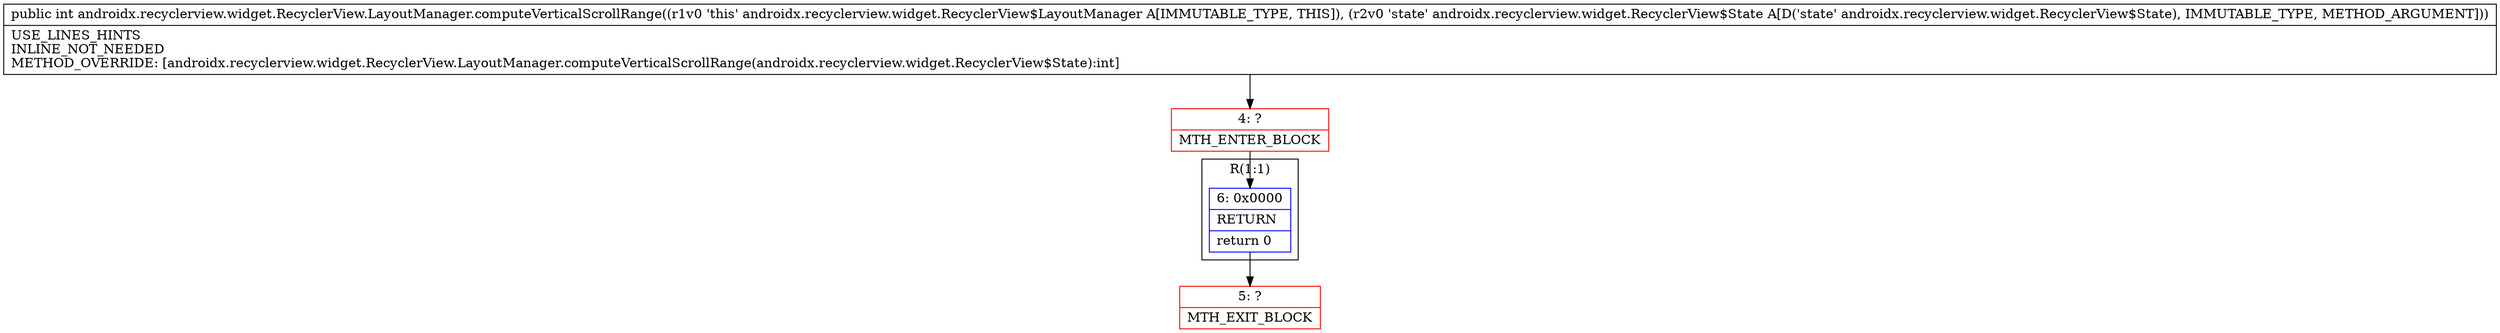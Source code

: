 digraph "CFG forandroidx.recyclerview.widget.RecyclerView.LayoutManager.computeVerticalScrollRange(Landroidx\/recyclerview\/widget\/RecyclerView$State;)I" {
subgraph cluster_Region_1179607384 {
label = "R(1:1)";
node [shape=record,color=blue];
Node_6 [shape=record,label="{6\:\ 0x0000|RETURN\l|return 0\l}"];
}
Node_4 [shape=record,color=red,label="{4\:\ ?|MTH_ENTER_BLOCK\l}"];
Node_5 [shape=record,color=red,label="{5\:\ ?|MTH_EXIT_BLOCK\l}"];
MethodNode[shape=record,label="{public int androidx.recyclerview.widget.RecyclerView.LayoutManager.computeVerticalScrollRange((r1v0 'this' androidx.recyclerview.widget.RecyclerView$LayoutManager A[IMMUTABLE_TYPE, THIS]), (r2v0 'state' androidx.recyclerview.widget.RecyclerView$State A[D('state' androidx.recyclerview.widget.RecyclerView$State), IMMUTABLE_TYPE, METHOD_ARGUMENT]))  | USE_LINES_HINTS\lINLINE_NOT_NEEDED\lMETHOD_OVERRIDE: [androidx.recyclerview.widget.RecyclerView.LayoutManager.computeVerticalScrollRange(androidx.recyclerview.widget.RecyclerView$State):int]\l}"];
MethodNode -> Node_4;Node_6 -> Node_5;
Node_4 -> Node_6;
}

